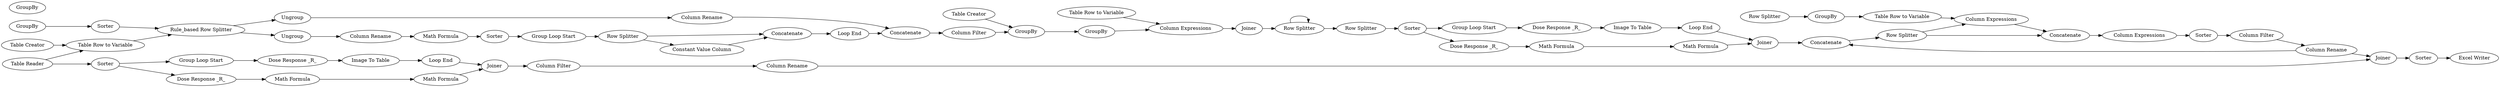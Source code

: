 digraph {
	97 [label="Table Creator"]
	186 [label=Sorter]
	189 [label="Image To Table"]
	190 [label="Group Loop Start"]
	191 [label="Math Formula"]
	192 [label="Loop End"]
	193 [label=Joiner]
	195 [label="Dose Response _R_"]
	196 [label="Column Filter"]
	197 [label="Column Rename"]
	198 [label="Dose Response _R_"]
	199 [label="Math Formula"]
	29 [label=Sorter]
	31 [label=GroupBy]
	39 [label=Ungroup]
	40 [label="Column Rename"]
	41 [label="Math Formula"]
	42 [label=Sorter]
	43 [label="Group Loop Start"]
	44 [label="Row Splitter"]
	45 [label="Loop End"]
	52 [label=Concatenate]
	53 [label=Ungroup]
	54 [label="Column Rename"]
	67 [label="Rule_based Row Splitter"]
	98 [label="Table Row to Variable"]
	132 [label="Column Filter"]
	240 [label="Constant Value Column"]
	241 [label=Concatenate]
	18 [label="Dose Response _R_"]
	26 [label="Group Loop Start"]
	48 [label="Image To Table"]
	49 [label="Loop End"]
	50 [label=Joiner]
	168 [label=Sorter]
	170 [label="Dose Response _R_"]
	171 [label="Math Formula"]
	250 [label="Row Splitter"]
	251 [label="Math Formula"]
	252 [label="Row Splitter"]
	253 [label=GroupBy]
	254 [label=Concatenate]
	255 [label=GroupBy]
	256 [label="Row Splitter"]
	257 [label="Column Expressions"]
	258 [label="Table Row to Variable"]
	259 [label="Row Splitter"]
	260 [label=Concatenate]
	261 [label=Sorter]
	262 [label="Column Expressions"]
	263 [label="Column Filter"]
	264 [label="Column Rename"]
	271 [label=Joiner]
	273 [label=Sorter]
	284 [label="Excel Writer"]
	297 [label="Table Creator"]
	293 [label=GroupBy]
	294 [label=GroupBy]
	295 [label="Column Expressions"]
	296 [label=Joiner]
	298 [label="Table Row to Variable"]
	303 [label="Table Reader"]
	186 -> 190
	186 -> 198
	189 -> 192
	190 -> 195
	191 -> 199
	192 -> 193
	193 -> 196
	195 -> 189
	196 -> 197
	198 -> 191
	199 -> 193
	29 -> 67
	31 -> 29
	39 -> 40
	40 -> 41
	41 -> 42
	42 -> 43
	43 -> 44
	44 -> 240
	44 -> 241
	45 -> 52
	52 -> 132
	53 -> 54
	54 -> 52
	67 -> 39
	67 -> 53
	98 -> 67
	240 -> 241
	241 -> 45
	18 -> 48
	26 -> 18
	48 -> 49
	49 -> 50
	50 -> 254
	168 -> 170
	168 -> 26
	170 -> 251
	171 -> 50
	250 -> 168
	251 -> 171
	252 -> 252
	252 -> 250
	264 -> 254
	254 -> 259
	255 -> 258
	256 -> 255
	257 -> 260
	258 -> 257
	259 -> 257
	259 -> 260
	260 -> 262
	261 -> 263
	262 -> 261
	263 -> 264
	293 -> 294
	294 -> 295
	295 -> 296
	298 -> 295
	97 -> 98
	197 -> 271
	132 -> 293
	264 -> 271
	271 -> 273
	273 -> 284
	297 -> 293
	296 -> 252
	303 -> 186
	303 -> 98
	rankdir=LR
}
